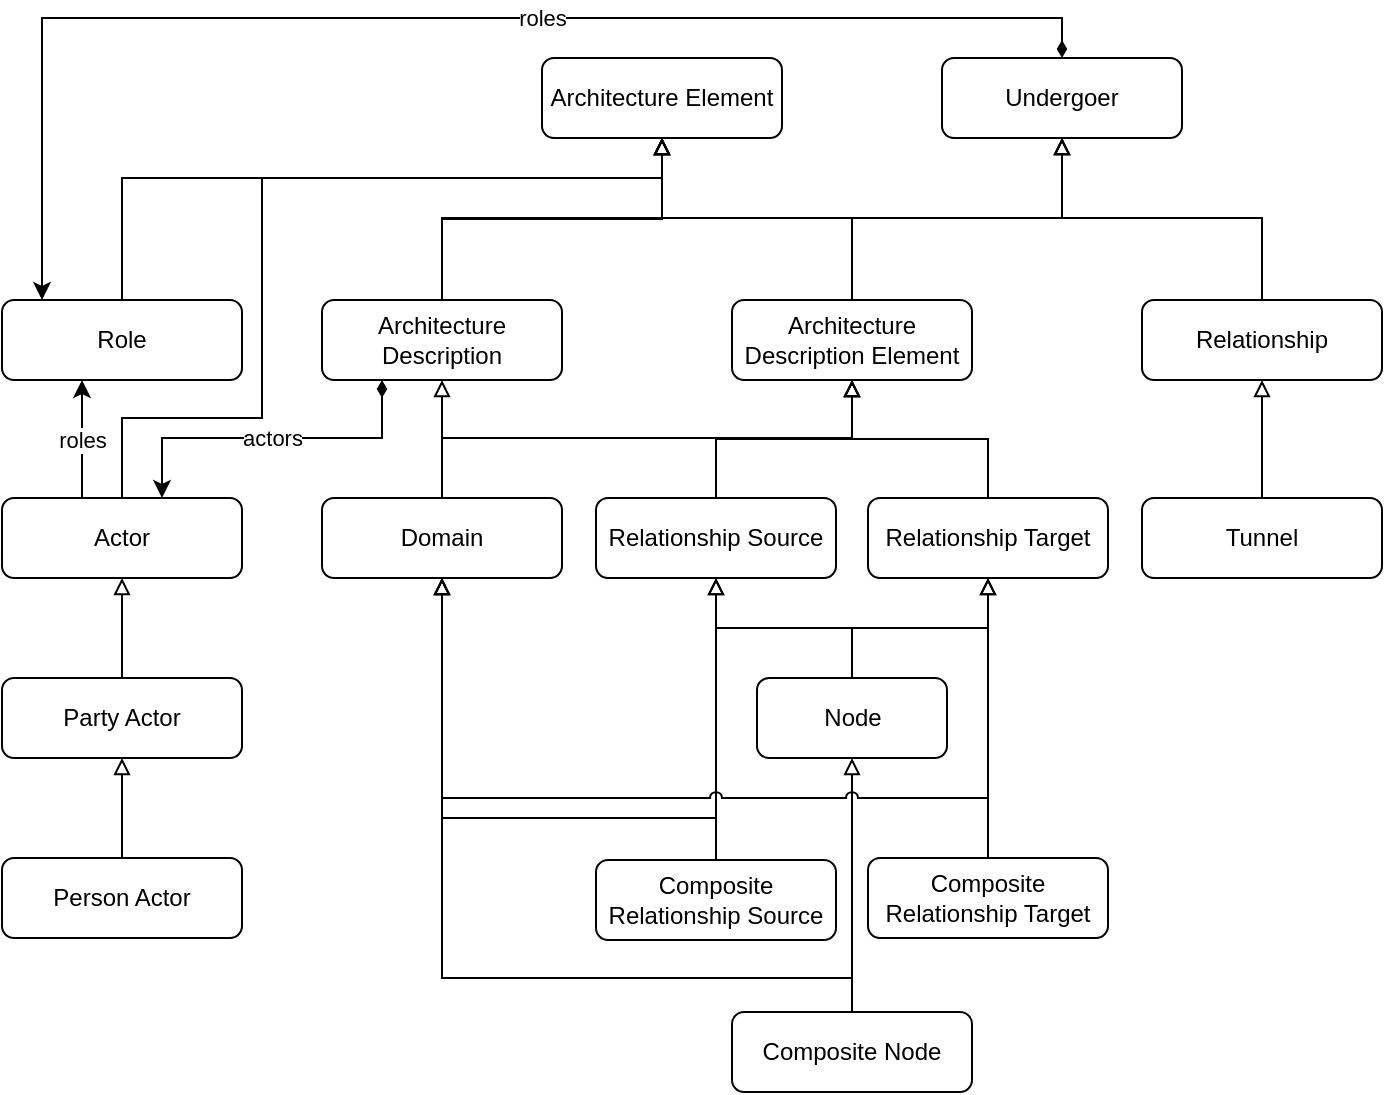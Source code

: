 <mxfile version="24.5.3" type="device">
  <diagram id="Us3ODp1McBXTMFddmokU" name="Page-1">
    <mxGraphModel dx="1641" dy="2066" grid="1" gridSize="10" guides="1" tooltips="1" connect="1" arrows="1" fold="1" page="1" pageScale="1" pageWidth="850" pageHeight="1100" math="0" shadow="0">
      <root>
        <mxCell id="0" />
        <mxCell id="1" parent="0" />
        <mxCell id="UgpWO39kmryDrGF9XGq7-25" style="edgeStyle=orthogonalEdgeStyle;rounded=0;orthogonalLoop=1;jettySize=auto;html=1;endArrow=block;endFill=0;" edge="1" parent="1" source="UgpWO39kmryDrGF9XGq7-2" target="UgpWO39kmryDrGF9XGq7-1">
          <mxGeometry relative="1" as="geometry">
            <mxPoint x="600" y="-350" as="sourcePoint" />
            <mxPoint x="490" y="-410" as="targetPoint" />
          </mxGeometry>
        </mxCell>
        <mxCell id="UgpWO39kmryDrGF9XGq7-27" style="edgeStyle=orthogonalEdgeStyle;rounded=0;orthogonalLoop=1;jettySize=auto;html=1;endArrow=block;endFill=0;" edge="1" parent="1" source="UgpWO39kmryDrGF9XGq7-3" target="UgpWO39kmryDrGF9XGq7-6">
          <mxGeometry relative="1" as="geometry">
            <mxPoint x="620" y="-330" as="sourcePoint" />
            <mxPoint x="510" y="-390" as="targetPoint" />
            <Array as="points">
              <mxPoint x="235" y="-320" />
              <mxPoint x="340" y="-320" />
            </Array>
          </mxGeometry>
        </mxCell>
        <mxCell id="UgpWO39kmryDrGF9XGq7-28" style="edgeStyle=orthogonalEdgeStyle;rounded=0;orthogonalLoop=1;jettySize=auto;html=1;endArrow=block;endFill=0;jumpStyle=none;" edge="1" parent="1" source="UgpWO39kmryDrGF9XGq7-2" target="UgpWO39kmryDrGF9XGq7-6">
          <mxGeometry relative="1" as="geometry">
            <mxPoint x="210" y="-280" as="sourcePoint" />
            <mxPoint x="100" y="-340" as="targetPoint" />
            <Array as="points">
              <mxPoint x="30" y="-320" />
              <mxPoint x="340" y="-320" />
            </Array>
          </mxGeometry>
        </mxCell>
        <UserObject label="Architecture Element" link="references/eClassifiers/ArchitectureElement/index.html" id="UgpWO39kmryDrGF9XGq7-1">
          <mxCell style="rounded=1;whiteSpace=wrap;html=1;" vertex="1" parent="1">
            <mxGeometry x="80" y="-400" width="120" height="40" as="geometry" />
          </mxCell>
        </UserObject>
        <UserObject label="Architecture Description" link="references/eClassifiers/ArchitectureDescription/index.html" id="UgpWO39kmryDrGF9XGq7-2">
          <mxCell style="rounded=1;whiteSpace=wrap;html=1;" vertex="1" parent="1">
            <mxGeometry x="-30" y="-279" width="120" height="40" as="geometry" />
          </mxCell>
        </UserObject>
        <UserObject label="Architecture Description Element" link="references/eClassifiers/ArchitectureDescriptionElement/index.html" id="UgpWO39kmryDrGF9XGq7-3">
          <mxCell style="rounded=1;whiteSpace=wrap;html=1;" vertex="1" parent="1">
            <mxGeometry x="175" y="-279" width="120" height="40" as="geometry" />
          </mxCell>
        </UserObject>
        <UserObject label="Relationship" link="references/eClassifiers/Relationship/index.html" id="UgpWO39kmryDrGF9XGq7-4">
          <mxCell style="rounded=1;whiteSpace=wrap;html=1;" vertex="1" parent="1">
            <mxGeometry x="380" y="-279" width="120" height="40" as="geometry" />
          </mxCell>
        </UserObject>
        <UserObject label="Tunnel" link="references/eClassifiers/Tunnel/index.html" id="UgpWO39kmryDrGF9XGq7-5">
          <mxCell style="rounded=1;whiteSpace=wrap;html=1;" vertex="1" parent="1">
            <mxGeometry x="380" y="-180" width="120" height="40" as="geometry" />
          </mxCell>
        </UserObject>
        <UserObject label="Undergoer" link="references/eClassifiers/Undergoer/index.html" id="UgpWO39kmryDrGF9XGq7-6">
          <mxCell style="rounded=1;whiteSpace=wrap;html=1;" vertex="1" parent="1">
            <mxGeometry x="280" y="-400" width="120" height="40" as="geometry" />
          </mxCell>
        </UserObject>
        <UserObject label="Role" link="references/eClassifiers/Role/index.html" id="UgpWO39kmryDrGF9XGq7-7">
          <mxCell style="rounded=1;whiteSpace=wrap;html=1;" vertex="1" parent="1">
            <mxGeometry x="-190" y="-279" width="120" height="40" as="geometry" />
          </mxCell>
        </UserObject>
        <mxCell id="UgpWO39kmryDrGF9XGq7-20" value="roles" style="edgeStyle=orthogonalEdgeStyle;rounded=0;orthogonalLoop=1;jettySize=auto;html=1;" edge="1" parent="1" source="UgpWO39kmryDrGF9XGq7-8" target="UgpWO39kmryDrGF9XGq7-7">
          <mxGeometry relative="1" as="geometry">
            <Array as="points">
              <mxPoint x="-150" y="-219" />
              <mxPoint x="-150" y="-219" />
            </Array>
          </mxGeometry>
        </mxCell>
        <UserObject label="Actor" link="references/eClassifiers/Actor/index.html" id="UgpWO39kmryDrGF9XGq7-8">
          <mxCell style="rounded=1;whiteSpace=wrap;html=1;" vertex="1" parent="1">
            <mxGeometry x="-190" y="-180" width="120" height="40" as="geometry" />
          </mxCell>
        </UserObject>
        <UserObject label="Party Actor" link="references/eClassifiers/PartyActor/index.html" id="UgpWO39kmryDrGF9XGq7-9">
          <mxCell style="rounded=1;whiteSpace=wrap;html=1;" vertex="1" parent="1">
            <mxGeometry x="-190" y="-90" width="120" height="40" as="geometry" />
          </mxCell>
        </UserObject>
        <UserObject label="Person Actor" link="references/eClassifiers/PersonActor/index.html" id="UgpWO39kmryDrGF9XGq7-10">
          <mxCell style="rounded=1;whiteSpace=wrap;html=1;" vertex="1" parent="1">
            <mxGeometry x="-190" width="120" height="40" as="geometry" />
          </mxCell>
        </UserObject>
        <UserObject label="Domain" link="references/eClassifiers/Domain/index.html" id="UgpWO39kmryDrGF9XGq7-11">
          <mxCell style="rounded=1;whiteSpace=wrap;html=1;" vertex="1" parent="1">
            <mxGeometry x="-30" y="-180" width="120" height="40" as="geometry" />
          </mxCell>
        </UserObject>
        <UserObject label="Relationship Source" link="references/eClassifiers/RelationshipSource/index.html" id="UgpWO39kmryDrGF9XGq7-12">
          <mxCell style="rounded=1;whiteSpace=wrap;html=1;" vertex="1" parent="1">
            <mxGeometry x="107" y="-180" width="120" height="40" as="geometry" />
          </mxCell>
        </UserObject>
        <UserObject label="Relationship Target" link="references/eClassifiers/RelationshipTarget/index.html" id="UgpWO39kmryDrGF9XGq7-13">
          <mxCell style="rounded=1;whiteSpace=wrap;html=1;" vertex="1" parent="1">
            <mxGeometry x="243" y="-180" width="120" height="40" as="geometry" />
          </mxCell>
        </UserObject>
        <UserObject label="Composite Relationship Source" link="references/eClassifiers/CompositeRelationshipSource/index.html" id="UgpWO39kmryDrGF9XGq7-14">
          <mxCell style="rounded=1;whiteSpace=wrap;html=1;" vertex="1" parent="1">
            <mxGeometry x="107" y="1" width="120" height="40" as="geometry" />
          </mxCell>
        </UserObject>
        <UserObject label="Composite Relationship Target" link="references/eClassifiers/CompositeRelationshipTarget/index.html" id="UgpWO39kmryDrGF9XGq7-15">
          <mxCell style="rounded=1;whiteSpace=wrap;html=1;" vertex="1" parent="1">
            <mxGeometry x="243" width="120" height="40" as="geometry" />
          </mxCell>
        </UserObject>
        <UserObject label="Node" link="references/eClassifiers/Node/index.html" id="UgpWO39kmryDrGF9XGq7-16">
          <mxCell style="rounded=1;whiteSpace=wrap;html=1;" vertex="1" parent="1">
            <mxGeometry x="187.5" y="-90" width="95" height="40" as="geometry" />
          </mxCell>
        </UserObject>
        <UserObject label="Composite Node" link="references/eClassifiers/CompositeNode/index.html" id="UgpWO39kmryDrGF9XGq7-17">
          <mxCell style="rounded=1;whiteSpace=wrap;html=1;" vertex="1" parent="1">
            <mxGeometry x="175" y="77" width="120" height="40" as="geometry" />
          </mxCell>
        </UserObject>
        <mxCell id="UgpWO39kmryDrGF9XGq7-18" value="roles" style="edgeStyle=orthogonalEdgeStyle;rounded=0;orthogonalLoop=1;jettySize=auto;html=1;startArrow=diamondThin;startFill=1;" edge="1" parent="1" source="UgpWO39kmryDrGF9XGq7-6" target="UgpWO39kmryDrGF9XGq7-7">
          <mxGeometry x="-0.165" relative="1" as="geometry">
            <mxPoint x="180" y="290" as="sourcePoint" />
            <mxPoint x="280" y="290" as="targetPoint" />
            <Array as="points">
              <mxPoint x="340" y="-420" />
              <mxPoint x="-170" y="-420" />
            </Array>
            <mxPoint as="offset" />
          </mxGeometry>
        </mxCell>
        <mxCell id="UgpWO39kmryDrGF9XGq7-19" value="actors" style="edgeStyle=orthogonalEdgeStyle;rounded=0;orthogonalLoop=1;jettySize=auto;html=1;startArrow=diamondThin;startFill=1;" edge="1" parent="1" source="UgpWO39kmryDrGF9XGq7-2" target="UgpWO39kmryDrGF9XGq7-8">
          <mxGeometry relative="1" as="geometry">
            <mxPoint x="180" y="290" as="sourcePoint" />
            <mxPoint x="280" y="290" as="targetPoint" />
            <Array as="points">
              <mxPoint y="-210" />
              <mxPoint x="-110" y="-210" />
            </Array>
          </mxGeometry>
        </mxCell>
        <mxCell id="UgpWO39kmryDrGF9XGq7-21" style="edgeStyle=orthogonalEdgeStyle;rounded=0;orthogonalLoop=1;jettySize=auto;html=1;endArrow=block;endFill=0;" edge="1" parent="1" source="UgpWO39kmryDrGF9XGq7-9" target="UgpWO39kmryDrGF9XGq7-8">
          <mxGeometry relative="1" as="geometry">
            <mxPoint x="235" y="390" as="sourcePoint" />
            <mxPoint x="125" y="330" as="targetPoint" />
          </mxGeometry>
        </mxCell>
        <mxCell id="UgpWO39kmryDrGF9XGq7-22" style="edgeStyle=orthogonalEdgeStyle;rounded=0;orthogonalLoop=1;jettySize=auto;html=1;endArrow=block;endFill=0;" edge="1" parent="1" source="UgpWO39kmryDrGF9XGq7-10" target="UgpWO39kmryDrGF9XGq7-9">
          <mxGeometry relative="1" as="geometry">
            <mxPoint x="-120" y="-80" as="sourcePoint" />
            <mxPoint x="-120" y="-130" as="targetPoint" />
          </mxGeometry>
        </mxCell>
        <mxCell id="UgpWO39kmryDrGF9XGq7-23" style="edgeStyle=orthogonalEdgeStyle;rounded=0;orthogonalLoop=1;jettySize=auto;html=1;endArrow=block;endFill=0;" edge="1" parent="1" source="UgpWO39kmryDrGF9XGq7-4" target="UgpWO39kmryDrGF9XGq7-1">
          <mxGeometry relative="1" as="geometry">
            <mxPoint x="630" y="-370" as="sourcePoint" />
            <mxPoint x="520" y="-430" as="targetPoint" />
            <Array as="points">
              <mxPoint x="440" y="-320" />
              <mxPoint x="140" y="-320" />
            </Array>
          </mxGeometry>
        </mxCell>
        <mxCell id="UgpWO39kmryDrGF9XGq7-24" style="edgeStyle=orthogonalEdgeStyle;rounded=0;orthogonalLoop=1;jettySize=auto;html=1;endArrow=block;endFill=0;" edge="1" parent="1" source="UgpWO39kmryDrGF9XGq7-3" target="UgpWO39kmryDrGF9XGq7-1">
          <mxGeometry relative="1" as="geometry">
            <mxPoint x="640" y="-360" as="sourcePoint" />
            <mxPoint x="530" y="-420" as="targetPoint" />
            <Array as="points">
              <mxPoint x="235" y="-320" />
              <mxPoint x="140" y="-320" />
            </Array>
          </mxGeometry>
        </mxCell>
        <mxCell id="UgpWO39kmryDrGF9XGq7-26" style="edgeStyle=orthogonalEdgeStyle;rounded=0;orthogonalLoop=1;jettySize=auto;html=1;endArrow=block;endFill=0;" edge="1" parent="1" source="UgpWO39kmryDrGF9XGq7-4" target="UgpWO39kmryDrGF9XGq7-6">
          <mxGeometry relative="1" as="geometry">
            <mxPoint x="610" y="-340" as="sourcePoint" />
            <mxPoint x="500" y="-400" as="targetPoint" />
            <Array as="points">
              <mxPoint x="440" y="-320" />
              <mxPoint x="340" y="-320" />
            </Array>
          </mxGeometry>
        </mxCell>
        <mxCell id="UgpWO39kmryDrGF9XGq7-29" style="edgeStyle=orthogonalEdgeStyle;rounded=0;orthogonalLoop=1;jettySize=auto;html=1;endArrow=block;endFill=0;" edge="1" parent="1" source="UgpWO39kmryDrGF9XGq7-5" target="UgpWO39kmryDrGF9XGq7-4">
          <mxGeometry relative="1" as="geometry">
            <mxPoint x="320" y="-270" as="sourcePoint" />
            <mxPoint x="210" y="-330" as="targetPoint" />
          </mxGeometry>
        </mxCell>
        <mxCell id="UgpWO39kmryDrGF9XGq7-30" style="edgeStyle=orthogonalEdgeStyle;rounded=0;orthogonalLoop=1;jettySize=auto;html=1;endArrow=block;endFill=0;" edge="1" parent="1" source="UgpWO39kmryDrGF9XGq7-11" target="UgpWO39kmryDrGF9XGq7-2">
          <mxGeometry relative="1" as="geometry">
            <mxPoint x="230" y="-260" as="sourcePoint" />
            <mxPoint x="120" y="-320" as="targetPoint" />
          </mxGeometry>
        </mxCell>
        <mxCell id="UgpWO39kmryDrGF9XGq7-31" style="edgeStyle=orthogonalEdgeStyle;rounded=0;orthogonalLoop=1;jettySize=auto;html=1;endArrow=block;endFill=0;" edge="1" parent="1" source="UgpWO39kmryDrGF9XGq7-12" target="UgpWO39kmryDrGF9XGq7-3">
          <mxGeometry relative="1" as="geometry">
            <mxPoint x="235" y="370" as="sourcePoint" />
            <mxPoint x="125" y="310" as="targetPoint" />
          </mxGeometry>
        </mxCell>
        <mxCell id="UgpWO39kmryDrGF9XGq7-32" style="edgeStyle=orthogonalEdgeStyle;rounded=0;orthogonalLoop=1;jettySize=auto;html=1;endArrow=block;endFill=0;" edge="1" parent="1" source="UgpWO39kmryDrGF9XGq7-13" target="UgpWO39kmryDrGF9XGq7-3">
          <mxGeometry relative="1" as="geometry">
            <mxPoint x="180" y="-170" as="sourcePoint" />
            <mxPoint x="240" y="-229" as="targetPoint" />
          </mxGeometry>
        </mxCell>
        <mxCell id="UgpWO39kmryDrGF9XGq7-33" style="edgeStyle=orthogonalEdgeStyle;rounded=0;orthogonalLoop=1;jettySize=auto;html=1;endArrow=block;endFill=0;" edge="1" parent="1" source="UgpWO39kmryDrGF9XGq7-11" target="UgpWO39kmryDrGF9XGq7-3">
          <mxGeometry relative="1" as="geometry">
            <mxPoint x="320" y="-170" as="sourcePoint" />
            <mxPoint x="240" y="-229" as="targetPoint" />
            <Array as="points">
              <mxPoint x="30" y="-210" />
              <mxPoint x="235" y="-210" />
            </Array>
          </mxGeometry>
        </mxCell>
        <mxCell id="UgpWO39kmryDrGF9XGq7-34" style="edgeStyle=orthogonalEdgeStyle;rounded=0;orthogonalLoop=1;jettySize=auto;html=1;endArrow=block;endFill=0;" edge="1" parent="1" source="UgpWO39kmryDrGF9XGq7-16" target="UgpWO39kmryDrGF9XGq7-12">
          <mxGeometry relative="1" as="geometry">
            <mxPoint x="235" y="370" as="sourcePoint" />
            <mxPoint x="125" y="310" as="targetPoint" />
          </mxGeometry>
        </mxCell>
        <mxCell id="UgpWO39kmryDrGF9XGq7-35" style="edgeStyle=orthogonalEdgeStyle;rounded=0;orthogonalLoop=1;jettySize=auto;html=1;endArrow=block;endFill=0;" edge="1" parent="1" source="UgpWO39kmryDrGF9XGq7-16" target="UgpWO39kmryDrGF9XGq7-13">
          <mxGeometry relative="1" as="geometry">
            <mxPoint x="250" y="-80" as="sourcePoint" />
            <mxPoint x="177" y="-130" as="targetPoint" />
          </mxGeometry>
        </mxCell>
        <mxCell id="UgpWO39kmryDrGF9XGq7-36" style="edgeStyle=orthogonalEdgeStyle;rounded=0;orthogonalLoop=1;jettySize=auto;html=1;endArrow=block;endFill=0;" edge="1" parent="1" source="UgpWO39kmryDrGF9XGq7-14" target="UgpWO39kmryDrGF9XGq7-12">
          <mxGeometry relative="1" as="geometry">
            <mxPoint x="245" y="-80" as="sourcePoint" />
            <mxPoint x="177" y="-130" as="targetPoint" />
          </mxGeometry>
        </mxCell>
        <mxCell id="UgpWO39kmryDrGF9XGq7-37" style="edgeStyle=orthogonalEdgeStyle;rounded=0;orthogonalLoop=1;jettySize=auto;html=1;endArrow=block;endFill=0;" edge="1" parent="1" source="UgpWO39kmryDrGF9XGq7-15" target="UgpWO39kmryDrGF9XGq7-13">
          <mxGeometry relative="1" as="geometry">
            <mxPoint x="177" y="-6" as="sourcePoint" />
            <mxPoint x="177" y="-130" as="targetPoint" />
          </mxGeometry>
        </mxCell>
        <mxCell id="UgpWO39kmryDrGF9XGq7-38" style="edgeStyle=orthogonalEdgeStyle;rounded=0;orthogonalLoop=1;jettySize=auto;html=1;endArrow=block;endFill=0;jumpStyle=arc;" edge="1" parent="1" source="UgpWO39kmryDrGF9XGq7-17" target="UgpWO39kmryDrGF9XGq7-11">
          <mxGeometry relative="1" as="geometry">
            <mxPoint x="245" y="-80" as="sourcePoint" />
            <mxPoint x="177" y="-130" as="targetPoint" />
            <Array as="points">
              <mxPoint x="235" y="60" />
              <mxPoint x="30" y="60" />
            </Array>
          </mxGeometry>
        </mxCell>
        <mxCell id="UgpWO39kmryDrGF9XGq7-39" style="edgeStyle=orthogonalEdgeStyle;rounded=0;orthogonalLoop=1;jettySize=auto;html=1;endArrow=block;endFill=0;jumpStyle=arc;" edge="1" parent="1" source="UgpWO39kmryDrGF9XGq7-17" target="UgpWO39kmryDrGF9XGq7-16">
          <mxGeometry relative="1" as="geometry">
            <mxPoint x="245" y="70" as="sourcePoint" />
            <mxPoint x="40" y="-130" as="targetPoint" />
          </mxGeometry>
        </mxCell>
        <mxCell id="UgpWO39kmryDrGF9XGq7-40" style="edgeStyle=orthogonalEdgeStyle;rounded=0;orthogonalLoop=1;jettySize=auto;html=1;endArrow=block;endFill=0;jumpStyle=arc;" edge="1" parent="1" source="UgpWO39kmryDrGF9XGq7-14" target="UgpWO39kmryDrGF9XGq7-11">
          <mxGeometry relative="1" as="geometry">
            <mxPoint x="245" y="70" as="sourcePoint" />
            <mxPoint x="40" y="-130" as="targetPoint" />
            <Array as="points">
              <mxPoint x="167" y="-20" />
              <mxPoint x="30" y="-20" />
            </Array>
          </mxGeometry>
        </mxCell>
        <mxCell id="UgpWO39kmryDrGF9XGq7-41" style="edgeStyle=orthogonalEdgeStyle;rounded=0;orthogonalLoop=1;jettySize=auto;html=1;endArrow=block;endFill=0;jumpStyle=arc;" edge="1" parent="1" source="UgpWO39kmryDrGF9XGq7-15" target="UgpWO39kmryDrGF9XGq7-11">
          <mxGeometry relative="1" as="geometry">
            <mxPoint x="255" y="80" as="sourcePoint" />
            <mxPoint x="50" y="-120" as="targetPoint" />
            <Array as="points">
              <mxPoint x="303" y="-30" />
              <mxPoint x="30" y="-30" />
            </Array>
          </mxGeometry>
        </mxCell>
        <mxCell id="UgpWO39kmryDrGF9XGq7-42" style="edgeStyle=orthogonalEdgeStyle;rounded=0;orthogonalLoop=1;jettySize=auto;html=1;endArrow=block;endFill=0;jumpStyle=arc;" edge="1" parent="1" source="UgpWO39kmryDrGF9XGq7-7" target="UgpWO39kmryDrGF9XGq7-1">
          <mxGeometry relative="1" as="geometry">
            <mxPoint x="40" y="-269" as="sourcePoint" />
            <mxPoint x="245" y="-400" as="targetPoint" />
            <Array as="points">
              <mxPoint x="-130" y="-340" />
              <mxPoint x="140" y="-340" />
            </Array>
          </mxGeometry>
        </mxCell>
        <mxCell id="UgpWO39kmryDrGF9XGq7-43" style="edgeStyle=orthogonalEdgeStyle;rounded=0;orthogonalLoop=1;jettySize=auto;html=1;endArrow=block;endFill=0;jumpStyle=arc;exitX=0.5;exitY=0;exitDx=0;exitDy=0;" edge="1" parent="1" source="UgpWO39kmryDrGF9XGq7-8" target="UgpWO39kmryDrGF9XGq7-1">
          <mxGeometry relative="1" as="geometry">
            <mxPoint x="-120" y="-269" as="sourcePoint" />
            <mxPoint x="150" y="-350" as="targetPoint" />
            <Array as="points">
              <mxPoint x="-130" y="-220" />
              <mxPoint x="-60" y="-220" />
              <mxPoint x="-60" y="-340" />
              <mxPoint x="140" y="-340" />
            </Array>
          </mxGeometry>
        </mxCell>
      </root>
    </mxGraphModel>
  </diagram>
</mxfile>
